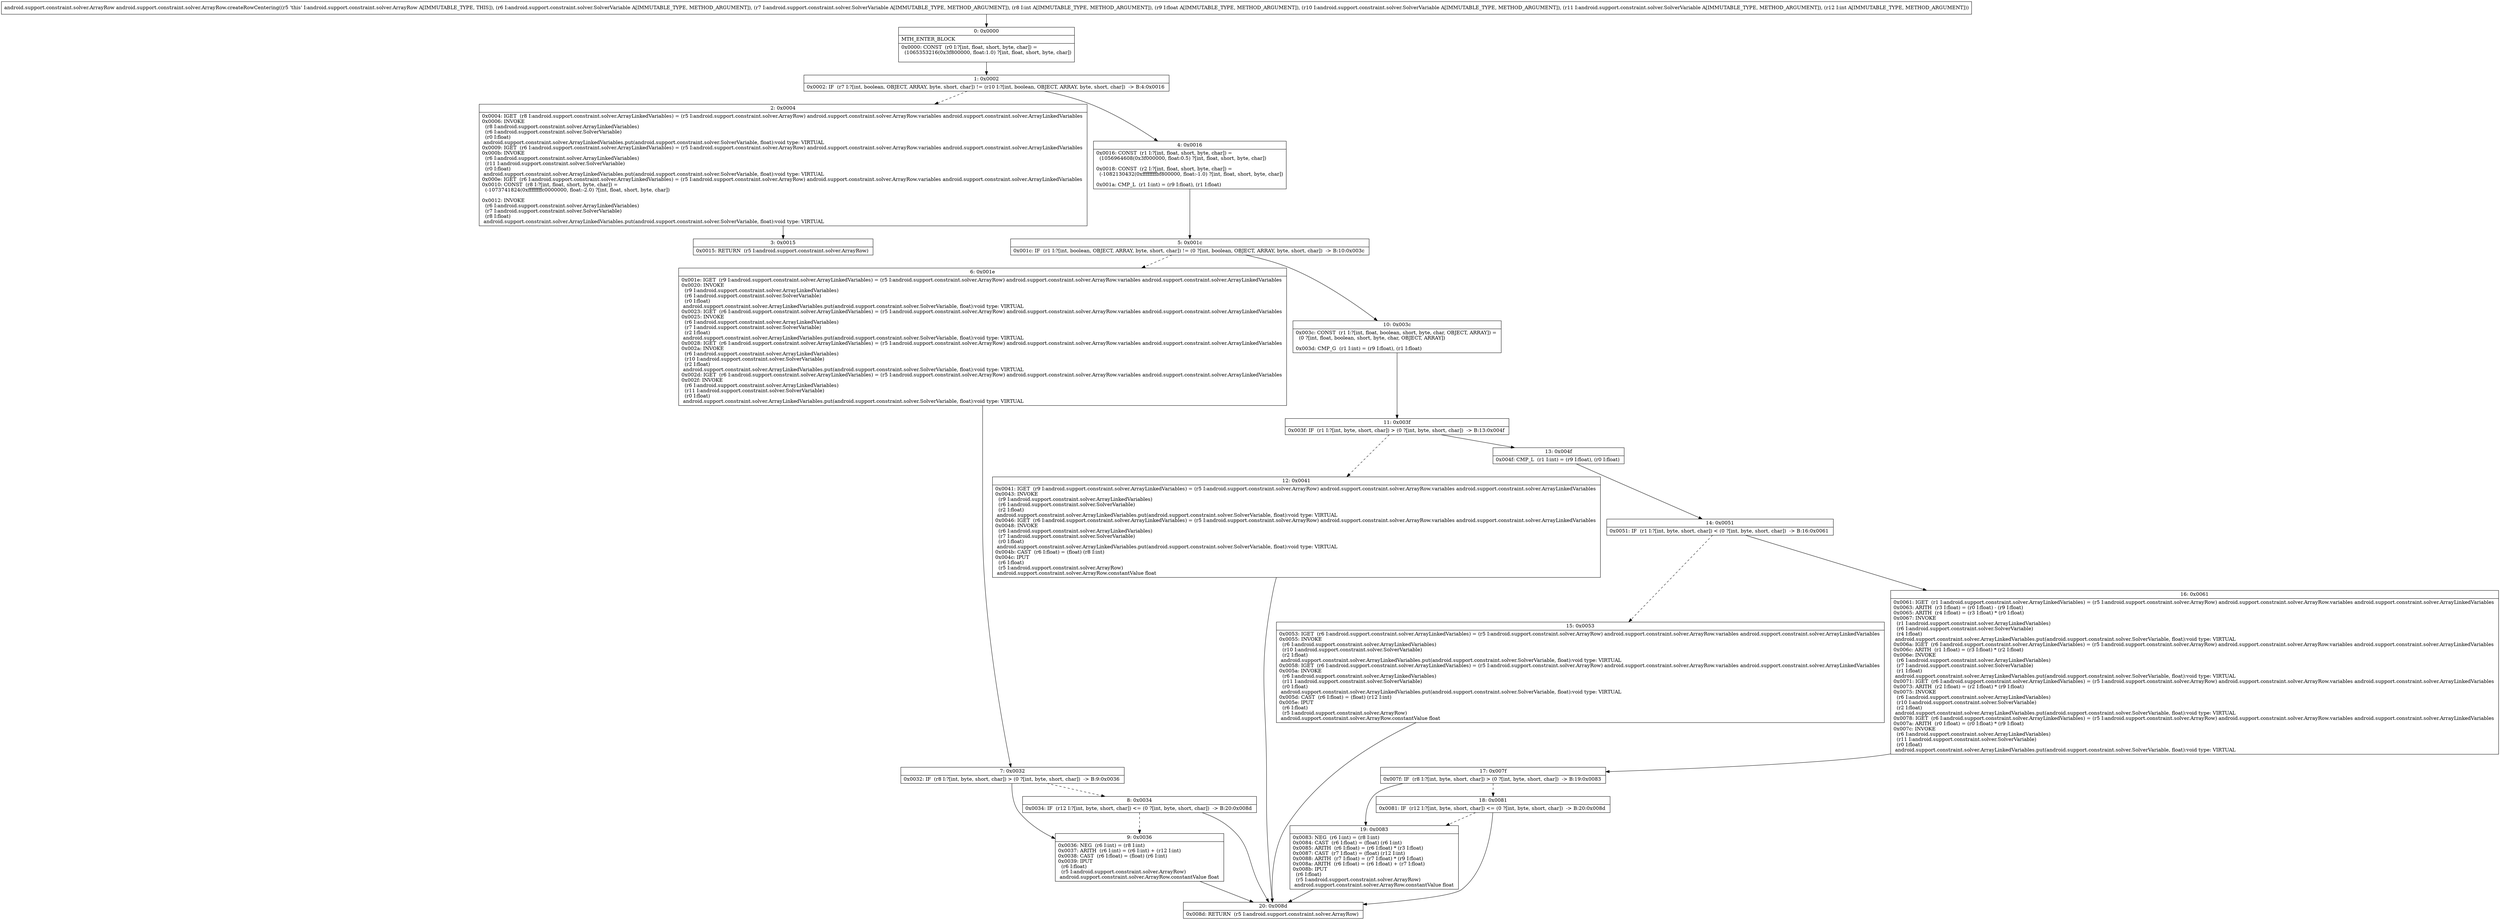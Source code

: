 digraph "CFG forandroid.support.constraint.solver.ArrayRow.createRowCentering(Landroid\/support\/constraint\/solver\/SolverVariable;Landroid\/support\/constraint\/solver\/SolverVariable;IFLandroid\/support\/constraint\/solver\/SolverVariable;Landroid\/support\/constraint\/solver\/SolverVariable;I)Landroid\/support\/constraint\/solver\/ArrayRow;" {
Node_0 [shape=record,label="{0\:\ 0x0000|MTH_ENTER_BLOCK\l|0x0000: CONST  (r0 I:?[int, float, short, byte, char]) = \l  (1065353216(0x3f800000, float:1.0) ?[int, float, short, byte, char])\l \l}"];
Node_1 [shape=record,label="{1\:\ 0x0002|0x0002: IF  (r7 I:?[int, boolean, OBJECT, ARRAY, byte, short, char]) != (r10 I:?[int, boolean, OBJECT, ARRAY, byte, short, char])  \-\> B:4:0x0016 \l}"];
Node_2 [shape=record,label="{2\:\ 0x0004|0x0004: IGET  (r8 I:android.support.constraint.solver.ArrayLinkedVariables) = (r5 I:android.support.constraint.solver.ArrayRow) android.support.constraint.solver.ArrayRow.variables android.support.constraint.solver.ArrayLinkedVariables \l0x0006: INVOKE  \l  (r8 I:android.support.constraint.solver.ArrayLinkedVariables)\l  (r6 I:android.support.constraint.solver.SolverVariable)\l  (r0 I:float)\l android.support.constraint.solver.ArrayLinkedVariables.put(android.support.constraint.solver.SolverVariable, float):void type: VIRTUAL \l0x0009: IGET  (r6 I:android.support.constraint.solver.ArrayLinkedVariables) = (r5 I:android.support.constraint.solver.ArrayRow) android.support.constraint.solver.ArrayRow.variables android.support.constraint.solver.ArrayLinkedVariables \l0x000b: INVOKE  \l  (r6 I:android.support.constraint.solver.ArrayLinkedVariables)\l  (r11 I:android.support.constraint.solver.SolverVariable)\l  (r0 I:float)\l android.support.constraint.solver.ArrayLinkedVariables.put(android.support.constraint.solver.SolverVariable, float):void type: VIRTUAL \l0x000e: IGET  (r6 I:android.support.constraint.solver.ArrayLinkedVariables) = (r5 I:android.support.constraint.solver.ArrayRow) android.support.constraint.solver.ArrayRow.variables android.support.constraint.solver.ArrayLinkedVariables \l0x0010: CONST  (r8 I:?[int, float, short, byte, char]) = \l  (\-1073741824(0xffffffffc0000000, float:\-2.0) ?[int, float, short, byte, char])\l \l0x0012: INVOKE  \l  (r6 I:android.support.constraint.solver.ArrayLinkedVariables)\l  (r7 I:android.support.constraint.solver.SolverVariable)\l  (r8 I:float)\l android.support.constraint.solver.ArrayLinkedVariables.put(android.support.constraint.solver.SolverVariable, float):void type: VIRTUAL \l}"];
Node_3 [shape=record,label="{3\:\ 0x0015|0x0015: RETURN  (r5 I:android.support.constraint.solver.ArrayRow) \l}"];
Node_4 [shape=record,label="{4\:\ 0x0016|0x0016: CONST  (r1 I:?[int, float, short, byte, char]) = \l  (1056964608(0x3f000000, float:0.5) ?[int, float, short, byte, char])\l \l0x0018: CONST  (r2 I:?[int, float, short, byte, char]) = \l  (\-1082130432(0xffffffffbf800000, float:\-1.0) ?[int, float, short, byte, char])\l \l0x001a: CMP_L  (r1 I:int) = (r9 I:float), (r1 I:float) \l}"];
Node_5 [shape=record,label="{5\:\ 0x001c|0x001c: IF  (r1 I:?[int, boolean, OBJECT, ARRAY, byte, short, char]) != (0 ?[int, boolean, OBJECT, ARRAY, byte, short, char])  \-\> B:10:0x003c \l}"];
Node_6 [shape=record,label="{6\:\ 0x001e|0x001e: IGET  (r9 I:android.support.constraint.solver.ArrayLinkedVariables) = (r5 I:android.support.constraint.solver.ArrayRow) android.support.constraint.solver.ArrayRow.variables android.support.constraint.solver.ArrayLinkedVariables \l0x0020: INVOKE  \l  (r9 I:android.support.constraint.solver.ArrayLinkedVariables)\l  (r6 I:android.support.constraint.solver.SolverVariable)\l  (r0 I:float)\l android.support.constraint.solver.ArrayLinkedVariables.put(android.support.constraint.solver.SolverVariable, float):void type: VIRTUAL \l0x0023: IGET  (r6 I:android.support.constraint.solver.ArrayLinkedVariables) = (r5 I:android.support.constraint.solver.ArrayRow) android.support.constraint.solver.ArrayRow.variables android.support.constraint.solver.ArrayLinkedVariables \l0x0025: INVOKE  \l  (r6 I:android.support.constraint.solver.ArrayLinkedVariables)\l  (r7 I:android.support.constraint.solver.SolverVariable)\l  (r2 I:float)\l android.support.constraint.solver.ArrayLinkedVariables.put(android.support.constraint.solver.SolverVariable, float):void type: VIRTUAL \l0x0028: IGET  (r6 I:android.support.constraint.solver.ArrayLinkedVariables) = (r5 I:android.support.constraint.solver.ArrayRow) android.support.constraint.solver.ArrayRow.variables android.support.constraint.solver.ArrayLinkedVariables \l0x002a: INVOKE  \l  (r6 I:android.support.constraint.solver.ArrayLinkedVariables)\l  (r10 I:android.support.constraint.solver.SolverVariable)\l  (r2 I:float)\l android.support.constraint.solver.ArrayLinkedVariables.put(android.support.constraint.solver.SolverVariable, float):void type: VIRTUAL \l0x002d: IGET  (r6 I:android.support.constraint.solver.ArrayLinkedVariables) = (r5 I:android.support.constraint.solver.ArrayRow) android.support.constraint.solver.ArrayRow.variables android.support.constraint.solver.ArrayLinkedVariables \l0x002f: INVOKE  \l  (r6 I:android.support.constraint.solver.ArrayLinkedVariables)\l  (r11 I:android.support.constraint.solver.SolverVariable)\l  (r0 I:float)\l android.support.constraint.solver.ArrayLinkedVariables.put(android.support.constraint.solver.SolverVariable, float):void type: VIRTUAL \l}"];
Node_7 [shape=record,label="{7\:\ 0x0032|0x0032: IF  (r8 I:?[int, byte, short, char]) \> (0 ?[int, byte, short, char])  \-\> B:9:0x0036 \l}"];
Node_8 [shape=record,label="{8\:\ 0x0034|0x0034: IF  (r12 I:?[int, byte, short, char]) \<= (0 ?[int, byte, short, char])  \-\> B:20:0x008d \l}"];
Node_9 [shape=record,label="{9\:\ 0x0036|0x0036: NEG  (r6 I:int) = (r8 I:int) \l0x0037: ARITH  (r6 I:int) = (r6 I:int) + (r12 I:int) \l0x0038: CAST  (r6 I:float) = (float) (r6 I:int) \l0x0039: IPUT  \l  (r6 I:float)\l  (r5 I:android.support.constraint.solver.ArrayRow)\l android.support.constraint.solver.ArrayRow.constantValue float \l}"];
Node_10 [shape=record,label="{10\:\ 0x003c|0x003c: CONST  (r1 I:?[int, float, boolean, short, byte, char, OBJECT, ARRAY]) = \l  (0 ?[int, float, boolean, short, byte, char, OBJECT, ARRAY])\l \l0x003d: CMP_G  (r1 I:int) = (r9 I:float), (r1 I:float) \l}"];
Node_11 [shape=record,label="{11\:\ 0x003f|0x003f: IF  (r1 I:?[int, byte, short, char]) \> (0 ?[int, byte, short, char])  \-\> B:13:0x004f \l}"];
Node_12 [shape=record,label="{12\:\ 0x0041|0x0041: IGET  (r9 I:android.support.constraint.solver.ArrayLinkedVariables) = (r5 I:android.support.constraint.solver.ArrayRow) android.support.constraint.solver.ArrayRow.variables android.support.constraint.solver.ArrayLinkedVariables \l0x0043: INVOKE  \l  (r9 I:android.support.constraint.solver.ArrayLinkedVariables)\l  (r6 I:android.support.constraint.solver.SolverVariable)\l  (r2 I:float)\l android.support.constraint.solver.ArrayLinkedVariables.put(android.support.constraint.solver.SolverVariable, float):void type: VIRTUAL \l0x0046: IGET  (r6 I:android.support.constraint.solver.ArrayLinkedVariables) = (r5 I:android.support.constraint.solver.ArrayRow) android.support.constraint.solver.ArrayRow.variables android.support.constraint.solver.ArrayLinkedVariables \l0x0048: INVOKE  \l  (r6 I:android.support.constraint.solver.ArrayLinkedVariables)\l  (r7 I:android.support.constraint.solver.SolverVariable)\l  (r0 I:float)\l android.support.constraint.solver.ArrayLinkedVariables.put(android.support.constraint.solver.SolverVariable, float):void type: VIRTUAL \l0x004b: CAST  (r6 I:float) = (float) (r8 I:int) \l0x004c: IPUT  \l  (r6 I:float)\l  (r5 I:android.support.constraint.solver.ArrayRow)\l android.support.constraint.solver.ArrayRow.constantValue float \l}"];
Node_13 [shape=record,label="{13\:\ 0x004f|0x004f: CMP_L  (r1 I:int) = (r9 I:float), (r0 I:float) \l}"];
Node_14 [shape=record,label="{14\:\ 0x0051|0x0051: IF  (r1 I:?[int, byte, short, char]) \< (0 ?[int, byte, short, char])  \-\> B:16:0x0061 \l}"];
Node_15 [shape=record,label="{15\:\ 0x0053|0x0053: IGET  (r6 I:android.support.constraint.solver.ArrayLinkedVariables) = (r5 I:android.support.constraint.solver.ArrayRow) android.support.constraint.solver.ArrayRow.variables android.support.constraint.solver.ArrayLinkedVariables \l0x0055: INVOKE  \l  (r6 I:android.support.constraint.solver.ArrayLinkedVariables)\l  (r10 I:android.support.constraint.solver.SolverVariable)\l  (r2 I:float)\l android.support.constraint.solver.ArrayLinkedVariables.put(android.support.constraint.solver.SolverVariable, float):void type: VIRTUAL \l0x0058: IGET  (r6 I:android.support.constraint.solver.ArrayLinkedVariables) = (r5 I:android.support.constraint.solver.ArrayRow) android.support.constraint.solver.ArrayRow.variables android.support.constraint.solver.ArrayLinkedVariables \l0x005a: INVOKE  \l  (r6 I:android.support.constraint.solver.ArrayLinkedVariables)\l  (r11 I:android.support.constraint.solver.SolverVariable)\l  (r0 I:float)\l android.support.constraint.solver.ArrayLinkedVariables.put(android.support.constraint.solver.SolverVariable, float):void type: VIRTUAL \l0x005d: CAST  (r6 I:float) = (float) (r12 I:int) \l0x005e: IPUT  \l  (r6 I:float)\l  (r5 I:android.support.constraint.solver.ArrayRow)\l android.support.constraint.solver.ArrayRow.constantValue float \l}"];
Node_16 [shape=record,label="{16\:\ 0x0061|0x0061: IGET  (r1 I:android.support.constraint.solver.ArrayLinkedVariables) = (r5 I:android.support.constraint.solver.ArrayRow) android.support.constraint.solver.ArrayRow.variables android.support.constraint.solver.ArrayLinkedVariables \l0x0063: ARITH  (r3 I:float) = (r0 I:float) \- (r9 I:float) \l0x0065: ARITH  (r4 I:float) = (r3 I:float) * (r0 I:float) \l0x0067: INVOKE  \l  (r1 I:android.support.constraint.solver.ArrayLinkedVariables)\l  (r6 I:android.support.constraint.solver.SolverVariable)\l  (r4 I:float)\l android.support.constraint.solver.ArrayLinkedVariables.put(android.support.constraint.solver.SolverVariable, float):void type: VIRTUAL \l0x006a: IGET  (r6 I:android.support.constraint.solver.ArrayLinkedVariables) = (r5 I:android.support.constraint.solver.ArrayRow) android.support.constraint.solver.ArrayRow.variables android.support.constraint.solver.ArrayLinkedVariables \l0x006c: ARITH  (r1 I:float) = (r3 I:float) * (r2 I:float) \l0x006e: INVOKE  \l  (r6 I:android.support.constraint.solver.ArrayLinkedVariables)\l  (r7 I:android.support.constraint.solver.SolverVariable)\l  (r1 I:float)\l android.support.constraint.solver.ArrayLinkedVariables.put(android.support.constraint.solver.SolverVariable, float):void type: VIRTUAL \l0x0071: IGET  (r6 I:android.support.constraint.solver.ArrayLinkedVariables) = (r5 I:android.support.constraint.solver.ArrayRow) android.support.constraint.solver.ArrayRow.variables android.support.constraint.solver.ArrayLinkedVariables \l0x0073: ARITH  (r2 I:float) = (r2 I:float) * (r9 I:float) \l0x0075: INVOKE  \l  (r6 I:android.support.constraint.solver.ArrayLinkedVariables)\l  (r10 I:android.support.constraint.solver.SolverVariable)\l  (r2 I:float)\l android.support.constraint.solver.ArrayLinkedVariables.put(android.support.constraint.solver.SolverVariable, float):void type: VIRTUAL \l0x0078: IGET  (r6 I:android.support.constraint.solver.ArrayLinkedVariables) = (r5 I:android.support.constraint.solver.ArrayRow) android.support.constraint.solver.ArrayRow.variables android.support.constraint.solver.ArrayLinkedVariables \l0x007a: ARITH  (r0 I:float) = (r0 I:float) * (r9 I:float) \l0x007c: INVOKE  \l  (r6 I:android.support.constraint.solver.ArrayLinkedVariables)\l  (r11 I:android.support.constraint.solver.SolverVariable)\l  (r0 I:float)\l android.support.constraint.solver.ArrayLinkedVariables.put(android.support.constraint.solver.SolverVariable, float):void type: VIRTUAL \l}"];
Node_17 [shape=record,label="{17\:\ 0x007f|0x007f: IF  (r8 I:?[int, byte, short, char]) \> (0 ?[int, byte, short, char])  \-\> B:19:0x0083 \l}"];
Node_18 [shape=record,label="{18\:\ 0x0081|0x0081: IF  (r12 I:?[int, byte, short, char]) \<= (0 ?[int, byte, short, char])  \-\> B:20:0x008d \l}"];
Node_19 [shape=record,label="{19\:\ 0x0083|0x0083: NEG  (r6 I:int) = (r8 I:int) \l0x0084: CAST  (r6 I:float) = (float) (r6 I:int) \l0x0085: ARITH  (r6 I:float) = (r6 I:float) * (r3 I:float) \l0x0087: CAST  (r7 I:float) = (float) (r12 I:int) \l0x0088: ARITH  (r7 I:float) = (r7 I:float) * (r9 I:float) \l0x008a: ARITH  (r6 I:float) = (r6 I:float) + (r7 I:float) \l0x008b: IPUT  \l  (r6 I:float)\l  (r5 I:android.support.constraint.solver.ArrayRow)\l android.support.constraint.solver.ArrayRow.constantValue float \l}"];
Node_20 [shape=record,label="{20\:\ 0x008d|0x008d: RETURN  (r5 I:android.support.constraint.solver.ArrayRow) \l}"];
MethodNode[shape=record,label="{android.support.constraint.solver.ArrayRow android.support.constraint.solver.ArrayRow.createRowCentering((r5 'this' I:android.support.constraint.solver.ArrayRow A[IMMUTABLE_TYPE, THIS]), (r6 I:android.support.constraint.solver.SolverVariable A[IMMUTABLE_TYPE, METHOD_ARGUMENT]), (r7 I:android.support.constraint.solver.SolverVariable A[IMMUTABLE_TYPE, METHOD_ARGUMENT]), (r8 I:int A[IMMUTABLE_TYPE, METHOD_ARGUMENT]), (r9 I:float A[IMMUTABLE_TYPE, METHOD_ARGUMENT]), (r10 I:android.support.constraint.solver.SolverVariable A[IMMUTABLE_TYPE, METHOD_ARGUMENT]), (r11 I:android.support.constraint.solver.SolverVariable A[IMMUTABLE_TYPE, METHOD_ARGUMENT]), (r12 I:int A[IMMUTABLE_TYPE, METHOD_ARGUMENT])) }"];
MethodNode -> Node_0;
Node_0 -> Node_1;
Node_1 -> Node_2[style=dashed];
Node_1 -> Node_4;
Node_2 -> Node_3;
Node_4 -> Node_5;
Node_5 -> Node_6[style=dashed];
Node_5 -> Node_10;
Node_6 -> Node_7;
Node_7 -> Node_8[style=dashed];
Node_7 -> Node_9;
Node_8 -> Node_9[style=dashed];
Node_8 -> Node_20;
Node_9 -> Node_20;
Node_10 -> Node_11;
Node_11 -> Node_12[style=dashed];
Node_11 -> Node_13;
Node_12 -> Node_20;
Node_13 -> Node_14;
Node_14 -> Node_15[style=dashed];
Node_14 -> Node_16;
Node_15 -> Node_20;
Node_16 -> Node_17;
Node_17 -> Node_18[style=dashed];
Node_17 -> Node_19;
Node_18 -> Node_19[style=dashed];
Node_18 -> Node_20;
Node_19 -> Node_20;
}


